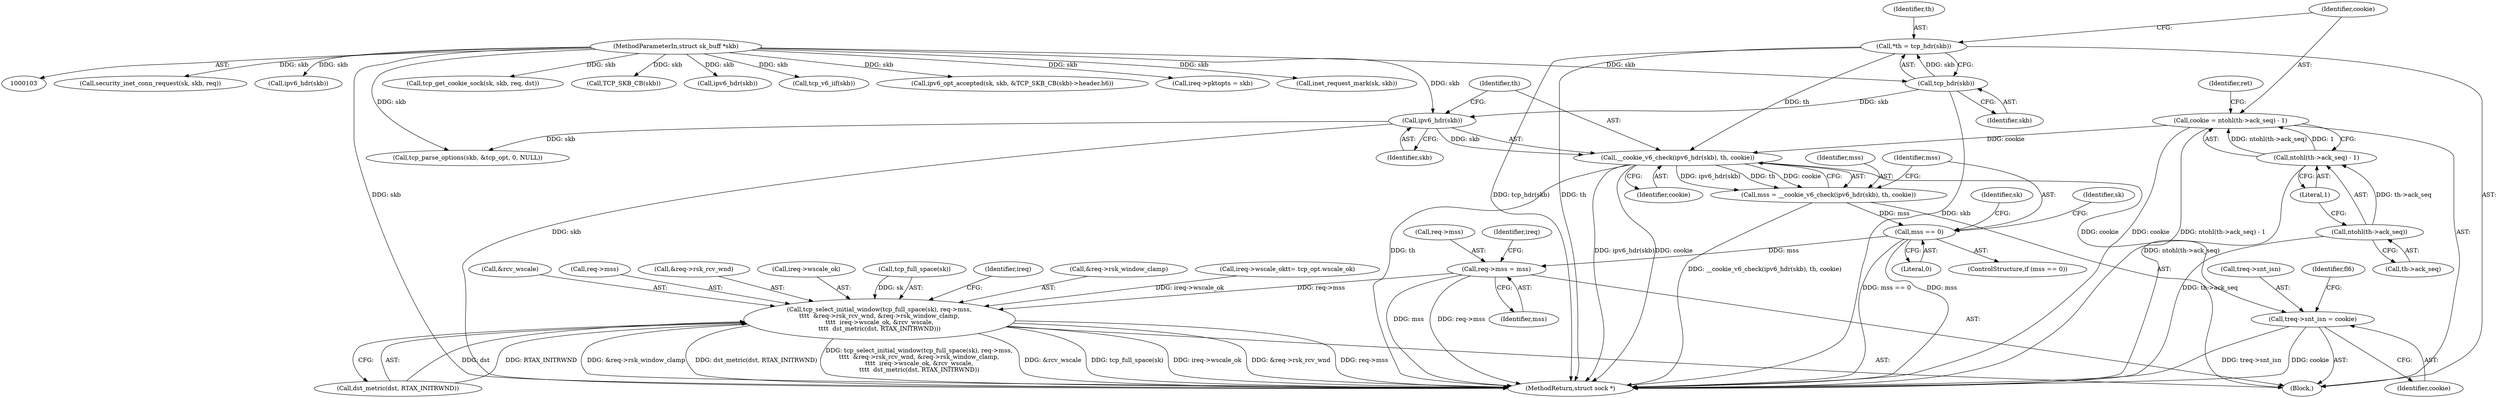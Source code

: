 digraph "0_linux_45f6fad84cc305103b28d73482b344d7f5b76f39_14@pointer" {
"1000161" [label="(Call,__cookie_v6_check(ipv6_hdr(skb), th, cookie))"];
"1000162" [label="(Call,ipv6_hdr(skb))"];
"1000123" [label="(Call,tcp_hdr(skb))"];
"1000105" [label="(MethodParameterIn,struct sk_buff *skb)"];
"1000121" [label="(Call,*th = tcp_hdr(skb))"];
"1000126" [label="(Call,cookie = ntohl(th->ack_seq) - 1)"];
"1000128" [label="(Call,ntohl(th->ack_seq) - 1)"];
"1000129" [label="(Call,ntohl(th->ack_seq))"];
"1000159" [label="(Call,mss = __cookie_v6_check(ipv6_hdr(skb), th, cookie))"];
"1000167" [label="(Call,mss == 0)"];
"1000231" [label="(Call,req->mss = mss)"];
"1000508" [label="(Call,tcp_select_initial_window(tcp_full_space(sk), req->mss,\n\t\t\t\t  &req->rsk_rcv_wnd, &req->rsk_window_clamp,\n\t\t\t\t  ireq->wscale_ok, &rcv_wscale,\n\t\t\t\t  dst_metric(dst, RTAX_INITRWND)))"];
"1000416" [label="(Call,treq->snt_isn = cookie)"];
"1000226" [label="(Call,security_inet_conn_request(sk, skb, req))"];
"1000130" [label="(Call,th->ack_seq)"];
"1000106" [label="(Block,)"];
"1000509" [label="(Call,tcp_full_space(sk))"];
"1000163" [label="(Identifier,skb)"];
"1000235" [label="(Identifier,mss)"];
"1000232" [label="(Call,req->mss)"];
"1000264" [label="(Call,ipv6_hdr(skb))"];
"1000547" [label="(Call,tcp_get_cookie_sock(sk, skb, req, dst))"];
"1000136" [label="(Identifier,ret)"];
"1000167" [label="(Call,mss == 0)"];
"1000525" [label="(Call,&rcv_wscale)"];
"1000166" [label="(ControlStructure,if (mss == 0))"];
"1000560" [label="(MethodReturn,struct sock *)"];
"1000275" [label="(Call,TCP_SKB_CB(skb))"];
"1000127" [label="(Identifier,cookie)"];
"1000256" [label="(Call,ipv6_hdr(skb))"];
"1000124" [label="(Identifier,skb)"];
"1000133" [label="(Literal,1)"];
"1000178" [label="(Identifier,sk)"];
"1000511" [label="(Call,req->mss)"];
"1000527" [label="(Call,dst_metric(dst, RTAX_INITRWND))"];
"1000514" [label="(Call,&req->rsk_rcv_wnd)"];
"1000173" [label="(Identifier,sk)"];
"1000123" [label="(Call,tcp_hdr(skb))"];
"1000129" [label="(Call,ntohl(th->ack_seq))"];
"1000427" [label="(Identifier,fl6)"];
"1000186" [label="(Call,tcp_parse_options(skb, &tcp_opt, 0, NULL))"];
"1000168" [label="(Identifier,mss)"];
"1000522" [label="(Call,ireq->wscale_ok)"];
"1000345" [label="(Call,tcp_v6_iif(skb))"];
"1000269" [label="(Call,ipv6_opt_accepted(sk, skb, &TCP_SKB_CB(skb)->header.h6))"];
"1000159" [label="(Call,mss = __cookie_v6_check(ipv6_hdr(skb), th, cookie))"];
"1000128" [label="(Call,ntohl(th->ack_seq) - 1)"];
"1000165" [label="(Identifier,cookie)"];
"1000238" [label="(Identifier,ireq)"];
"1000231" [label="(Call,req->mss = mss)"];
"1000161" [label="(Call,__cookie_v6_check(ipv6_hdr(skb), th, cookie))"];
"1000532" [label="(Identifier,ireq)"];
"1000518" [label="(Call,&req->rsk_window_clamp)"];
"1000316" [label="(Call,ireq->pktopts = skb)"];
"1000351" [label="(Call,inet_request_mark(sk, skb))"];
"1000508" [label="(Call,tcp_select_initial_window(tcp_full_space(sk), req->mss,\n\t\t\t\t  &req->rsk_rcv_wnd, &req->rsk_window_clamp,\n\t\t\t\t  ireq->wscale_ok, &rcv_wscale,\n\t\t\t\t  dst_metric(dst, RTAX_INITRWND)))"];
"1000122" [label="(Identifier,th)"];
"1000164" [label="(Identifier,th)"];
"1000162" [label="(Call,ipv6_hdr(skb))"];
"1000416" [label="(Call,treq->snt_isn = cookie)"];
"1000160" [label="(Identifier,mss)"];
"1000169" [label="(Literal,0)"];
"1000126" [label="(Call,cookie = ntohl(th->ack_seq) - 1)"];
"1000373" [label="(Call,ireq->wscale_ok\t\t= tcp_opt.wscale_ok)"];
"1000105" [label="(MethodParameterIn,struct sk_buff *skb)"];
"1000121" [label="(Call,*th = tcp_hdr(skb))"];
"1000420" [label="(Identifier,cookie)"];
"1000417" [label="(Call,treq->snt_isn)"];
"1000161" -> "1000159"  [label="AST: "];
"1000161" -> "1000165"  [label="CFG: "];
"1000162" -> "1000161"  [label="AST: "];
"1000164" -> "1000161"  [label="AST: "];
"1000165" -> "1000161"  [label="AST: "];
"1000159" -> "1000161"  [label="CFG: "];
"1000161" -> "1000560"  [label="DDG: th"];
"1000161" -> "1000560"  [label="DDG: ipv6_hdr(skb)"];
"1000161" -> "1000560"  [label="DDG: cookie"];
"1000161" -> "1000159"  [label="DDG: ipv6_hdr(skb)"];
"1000161" -> "1000159"  [label="DDG: th"];
"1000161" -> "1000159"  [label="DDG: cookie"];
"1000162" -> "1000161"  [label="DDG: skb"];
"1000121" -> "1000161"  [label="DDG: th"];
"1000126" -> "1000161"  [label="DDG: cookie"];
"1000161" -> "1000416"  [label="DDG: cookie"];
"1000162" -> "1000163"  [label="CFG: "];
"1000163" -> "1000162"  [label="AST: "];
"1000164" -> "1000162"  [label="CFG: "];
"1000162" -> "1000560"  [label="DDG: skb"];
"1000123" -> "1000162"  [label="DDG: skb"];
"1000105" -> "1000162"  [label="DDG: skb"];
"1000162" -> "1000186"  [label="DDG: skb"];
"1000123" -> "1000121"  [label="AST: "];
"1000123" -> "1000124"  [label="CFG: "];
"1000124" -> "1000123"  [label="AST: "];
"1000121" -> "1000123"  [label="CFG: "];
"1000123" -> "1000560"  [label="DDG: skb"];
"1000123" -> "1000121"  [label="DDG: skb"];
"1000105" -> "1000123"  [label="DDG: skb"];
"1000105" -> "1000103"  [label="AST: "];
"1000105" -> "1000560"  [label="DDG: skb"];
"1000105" -> "1000186"  [label="DDG: skb"];
"1000105" -> "1000226"  [label="DDG: skb"];
"1000105" -> "1000256"  [label="DDG: skb"];
"1000105" -> "1000264"  [label="DDG: skb"];
"1000105" -> "1000269"  [label="DDG: skb"];
"1000105" -> "1000275"  [label="DDG: skb"];
"1000105" -> "1000316"  [label="DDG: skb"];
"1000105" -> "1000345"  [label="DDG: skb"];
"1000105" -> "1000351"  [label="DDG: skb"];
"1000105" -> "1000547"  [label="DDG: skb"];
"1000121" -> "1000106"  [label="AST: "];
"1000122" -> "1000121"  [label="AST: "];
"1000127" -> "1000121"  [label="CFG: "];
"1000121" -> "1000560"  [label="DDG: tcp_hdr(skb)"];
"1000121" -> "1000560"  [label="DDG: th"];
"1000126" -> "1000106"  [label="AST: "];
"1000126" -> "1000128"  [label="CFG: "];
"1000127" -> "1000126"  [label="AST: "];
"1000128" -> "1000126"  [label="AST: "];
"1000136" -> "1000126"  [label="CFG: "];
"1000126" -> "1000560"  [label="DDG: cookie"];
"1000126" -> "1000560"  [label="DDG: ntohl(th->ack_seq) - 1"];
"1000128" -> "1000126"  [label="DDG: ntohl(th->ack_seq)"];
"1000128" -> "1000126"  [label="DDG: 1"];
"1000128" -> "1000133"  [label="CFG: "];
"1000129" -> "1000128"  [label="AST: "];
"1000133" -> "1000128"  [label="AST: "];
"1000128" -> "1000560"  [label="DDG: ntohl(th->ack_seq)"];
"1000129" -> "1000128"  [label="DDG: th->ack_seq"];
"1000129" -> "1000130"  [label="CFG: "];
"1000130" -> "1000129"  [label="AST: "];
"1000133" -> "1000129"  [label="CFG: "];
"1000129" -> "1000560"  [label="DDG: th->ack_seq"];
"1000159" -> "1000106"  [label="AST: "];
"1000160" -> "1000159"  [label="AST: "];
"1000168" -> "1000159"  [label="CFG: "];
"1000159" -> "1000560"  [label="DDG: __cookie_v6_check(ipv6_hdr(skb), th, cookie)"];
"1000159" -> "1000167"  [label="DDG: mss"];
"1000167" -> "1000166"  [label="AST: "];
"1000167" -> "1000169"  [label="CFG: "];
"1000168" -> "1000167"  [label="AST: "];
"1000169" -> "1000167"  [label="AST: "];
"1000173" -> "1000167"  [label="CFG: "];
"1000178" -> "1000167"  [label="CFG: "];
"1000167" -> "1000560"  [label="DDG: mss"];
"1000167" -> "1000560"  [label="DDG: mss == 0"];
"1000167" -> "1000231"  [label="DDG: mss"];
"1000231" -> "1000106"  [label="AST: "];
"1000231" -> "1000235"  [label="CFG: "];
"1000232" -> "1000231"  [label="AST: "];
"1000235" -> "1000231"  [label="AST: "];
"1000238" -> "1000231"  [label="CFG: "];
"1000231" -> "1000560"  [label="DDG: mss"];
"1000231" -> "1000560"  [label="DDG: req->mss"];
"1000231" -> "1000508"  [label="DDG: req->mss"];
"1000508" -> "1000106"  [label="AST: "];
"1000508" -> "1000527"  [label="CFG: "];
"1000509" -> "1000508"  [label="AST: "];
"1000511" -> "1000508"  [label="AST: "];
"1000514" -> "1000508"  [label="AST: "];
"1000518" -> "1000508"  [label="AST: "];
"1000522" -> "1000508"  [label="AST: "];
"1000525" -> "1000508"  [label="AST: "];
"1000527" -> "1000508"  [label="AST: "];
"1000532" -> "1000508"  [label="CFG: "];
"1000508" -> "1000560"  [label="DDG: &rcv_wscale"];
"1000508" -> "1000560"  [label="DDG: tcp_full_space(sk)"];
"1000508" -> "1000560"  [label="DDG: ireq->wscale_ok"];
"1000508" -> "1000560"  [label="DDG: &req->rsk_rcv_wnd"];
"1000508" -> "1000560"  [label="DDG: req->mss"];
"1000508" -> "1000560"  [label="DDG: &req->rsk_window_clamp"];
"1000508" -> "1000560"  [label="DDG: dst_metric(dst, RTAX_INITRWND)"];
"1000508" -> "1000560"  [label="DDG: tcp_select_initial_window(tcp_full_space(sk), req->mss,\n\t\t\t\t  &req->rsk_rcv_wnd, &req->rsk_window_clamp,\n\t\t\t\t  ireq->wscale_ok, &rcv_wscale,\n\t\t\t\t  dst_metric(dst, RTAX_INITRWND))"];
"1000509" -> "1000508"  [label="DDG: sk"];
"1000373" -> "1000508"  [label="DDG: ireq->wscale_ok"];
"1000527" -> "1000508"  [label="DDG: dst"];
"1000527" -> "1000508"  [label="DDG: RTAX_INITRWND"];
"1000416" -> "1000106"  [label="AST: "];
"1000416" -> "1000420"  [label="CFG: "];
"1000417" -> "1000416"  [label="AST: "];
"1000420" -> "1000416"  [label="AST: "];
"1000427" -> "1000416"  [label="CFG: "];
"1000416" -> "1000560"  [label="DDG: cookie"];
"1000416" -> "1000560"  [label="DDG: treq->snt_isn"];
}
